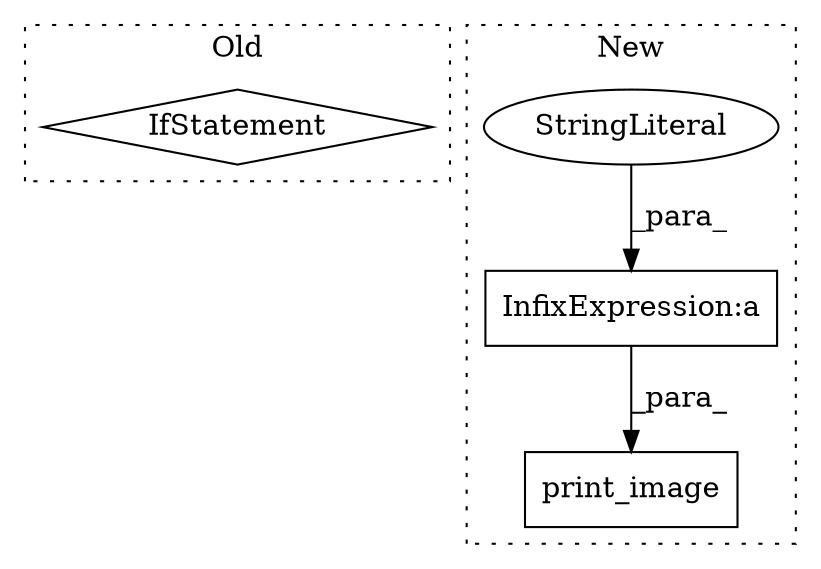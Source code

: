 digraph G {
subgraph cluster0 {
1 [label="IfStatement" a="25" s="733,752" l="4,2" shape="diamond"];
label = "Old";
style="dotted";
}
subgraph cluster1 {
2 [label="print_image" a="32" s="654,738" l="12,1" shape="box"];
3 [label="InfixExpression:a" a="27" s="729" l="3" shape="box"];
4 [label="StringLiteral" a="45" s="732" l="6" shape="ellipse"];
label = "New";
style="dotted";
}
3 -> 2 [label="_para_"];
4 -> 3 [label="_para_"];
}